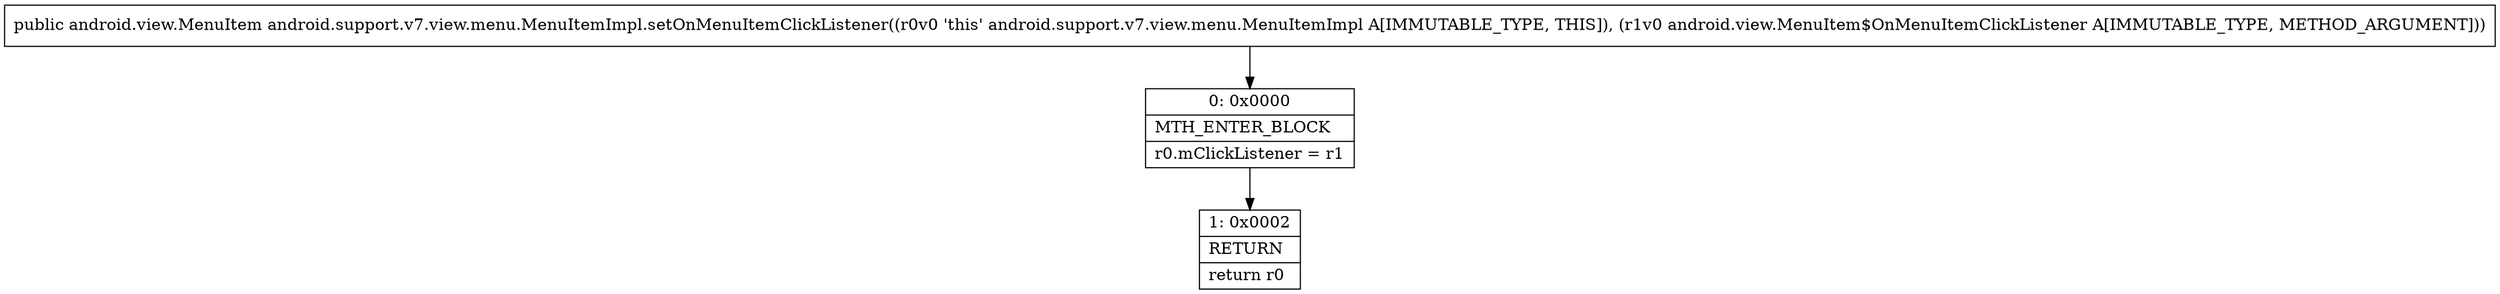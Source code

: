 digraph "CFG forandroid.support.v7.view.menu.MenuItemImpl.setOnMenuItemClickListener(Landroid\/view\/MenuItem$OnMenuItemClickListener;)Landroid\/view\/MenuItem;" {
Node_0 [shape=record,label="{0\:\ 0x0000|MTH_ENTER_BLOCK\l|r0.mClickListener = r1\l}"];
Node_1 [shape=record,label="{1\:\ 0x0002|RETURN\l|return r0\l}"];
MethodNode[shape=record,label="{public android.view.MenuItem android.support.v7.view.menu.MenuItemImpl.setOnMenuItemClickListener((r0v0 'this' android.support.v7.view.menu.MenuItemImpl A[IMMUTABLE_TYPE, THIS]), (r1v0 android.view.MenuItem$OnMenuItemClickListener A[IMMUTABLE_TYPE, METHOD_ARGUMENT])) }"];
MethodNode -> Node_0;
Node_0 -> Node_1;
}


